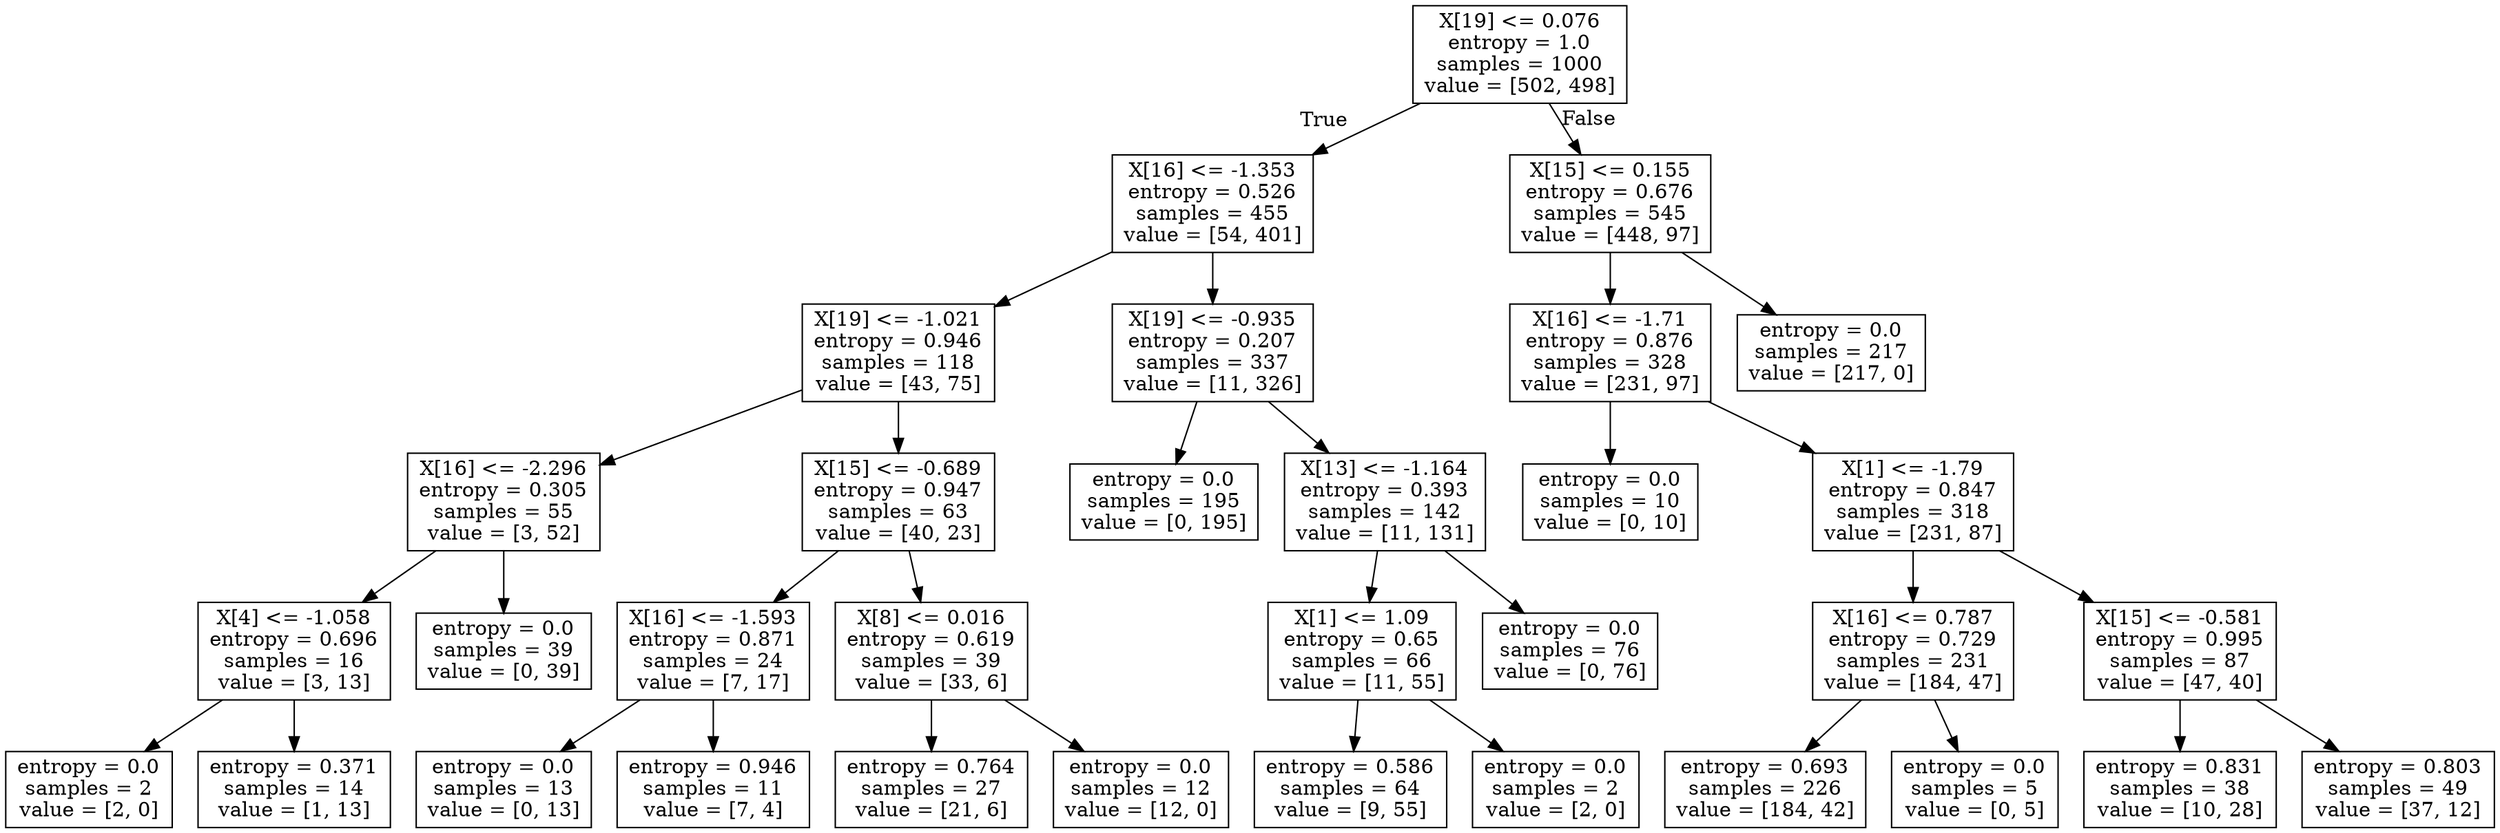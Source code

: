 digraph Tree {
node [shape=box] ;
0 [label="X[19] <= 0.076\nentropy = 1.0\nsamples = 1000\nvalue = [502, 498]"] ;
1 [label="X[16] <= -1.353\nentropy = 0.526\nsamples = 455\nvalue = [54, 401]"] ;
0 -> 1 [labeldistance=2.5, labelangle=45, headlabel="True"] ;
2 [label="X[19] <= -1.021\nentropy = 0.946\nsamples = 118\nvalue = [43, 75]"] ;
1 -> 2 ;
3 [label="X[16] <= -2.296\nentropy = 0.305\nsamples = 55\nvalue = [3, 52]"] ;
2 -> 3 ;
4 [label="X[4] <= -1.058\nentropy = 0.696\nsamples = 16\nvalue = [3, 13]"] ;
3 -> 4 ;
5 [label="entropy = 0.0\nsamples = 2\nvalue = [2, 0]"] ;
4 -> 5 ;
6 [label="entropy = 0.371\nsamples = 14\nvalue = [1, 13]"] ;
4 -> 6 ;
7 [label="entropy = 0.0\nsamples = 39\nvalue = [0, 39]"] ;
3 -> 7 ;
8 [label="X[15] <= -0.689\nentropy = 0.947\nsamples = 63\nvalue = [40, 23]"] ;
2 -> 8 ;
9 [label="X[16] <= -1.593\nentropy = 0.871\nsamples = 24\nvalue = [7, 17]"] ;
8 -> 9 ;
10 [label="entropy = 0.0\nsamples = 13\nvalue = [0, 13]"] ;
9 -> 10 ;
11 [label="entropy = 0.946\nsamples = 11\nvalue = [7, 4]"] ;
9 -> 11 ;
12 [label="X[8] <= 0.016\nentropy = 0.619\nsamples = 39\nvalue = [33, 6]"] ;
8 -> 12 ;
13 [label="entropy = 0.764\nsamples = 27\nvalue = [21, 6]"] ;
12 -> 13 ;
14 [label="entropy = 0.0\nsamples = 12\nvalue = [12, 0]"] ;
12 -> 14 ;
15 [label="X[19] <= -0.935\nentropy = 0.207\nsamples = 337\nvalue = [11, 326]"] ;
1 -> 15 ;
16 [label="entropy = 0.0\nsamples = 195\nvalue = [0, 195]"] ;
15 -> 16 ;
17 [label="X[13] <= -1.164\nentropy = 0.393\nsamples = 142\nvalue = [11, 131]"] ;
15 -> 17 ;
18 [label="X[1] <= 1.09\nentropy = 0.65\nsamples = 66\nvalue = [11, 55]"] ;
17 -> 18 ;
19 [label="entropy = 0.586\nsamples = 64\nvalue = [9, 55]"] ;
18 -> 19 ;
20 [label="entropy = 0.0\nsamples = 2\nvalue = [2, 0]"] ;
18 -> 20 ;
21 [label="entropy = 0.0\nsamples = 76\nvalue = [0, 76]"] ;
17 -> 21 ;
22 [label="X[15] <= 0.155\nentropy = 0.676\nsamples = 545\nvalue = [448, 97]"] ;
0 -> 22 [labeldistance=2.5, labelangle=-45, headlabel="False"] ;
23 [label="X[16] <= -1.71\nentropy = 0.876\nsamples = 328\nvalue = [231, 97]"] ;
22 -> 23 ;
24 [label="entropy = 0.0\nsamples = 10\nvalue = [0, 10]"] ;
23 -> 24 ;
25 [label="X[1] <= -1.79\nentropy = 0.847\nsamples = 318\nvalue = [231, 87]"] ;
23 -> 25 ;
26 [label="X[16] <= 0.787\nentropy = 0.729\nsamples = 231\nvalue = [184, 47]"] ;
25 -> 26 ;
27 [label="entropy = 0.693\nsamples = 226\nvalue = [184, 42]"] ;
26 -> 27 ;
28 [label="entropy = 0.0\nsamples = 5\nvalue = [0, 5]"] ;
26 -> 28 ;
29 [label="X[15] <= -0.581\nentropy = 0.995\nsamples = 87\nvalue = [47, 40]"] ;
25 -> 29 ;
30 [label="entropy = 0.831\nsamples = 38\nvalue = [10, 28]"] ;
29 -> 30 ;
31 [label="entropy = 0.803\nsamples = 49\nvalue = [37, 12]"] ;
29 -> 31 ;
32 [label="entropy = 0.0\nsamples = 217\nvalue = [217, 0]"] ;
22 -> 32 ;
}
